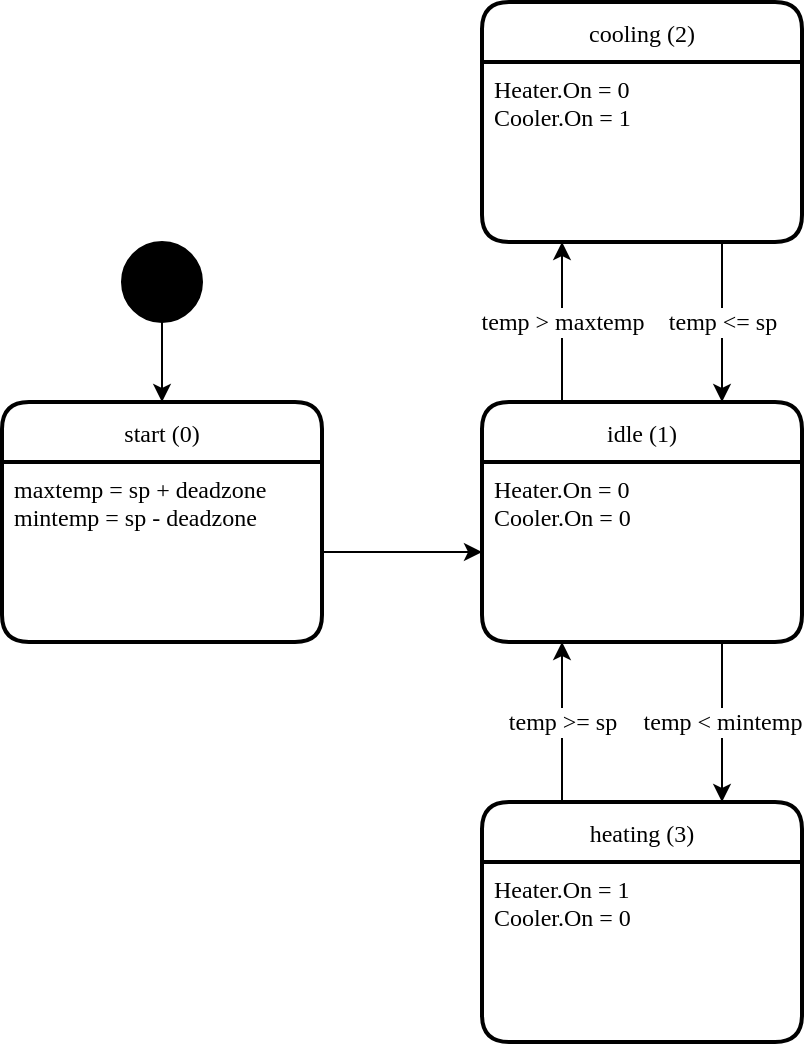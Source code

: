<mxfile version="15.8.3" type="github">
  <diagram id="WjzMCz5cW0PldS_9bLKK" name="Page-1">
    <mxGraphModel dx="1422" dy="762" grid="1" gridSize="20" guides="1" tooltips="1" connect="1" arrows="1" fold="1" page="1" pageScale="1" pageWidth="850" pageHeight="1100" math="0" shadow="0">
      <root>
        <mxCell id="0" />
        <mxCell id="1" parent="0" />
        <mxCell id="pGxV4Dc_NRkMVQoQ9aw1-7" style="edgeStyle=orthogonalEdgeStyle;rounded=0;orthogonalLoop=1;jettySize=auto;html=1;exitX=1;exitY=0.5;exitDx=0;exitDy=0;entryX=0;entryY=0.5;entryDx=0;entryDy=0;fontFamily=Atkinson Hyperlegible;fontSource=https%3A%2F%2Ffonts.googleapis.com%2Fcss%3Ffamily%3DAtkinson%2BHyperlegible;fontSize=12;" edge="1" parent="1" source="pGxV4Dc_NRkMVQoQ9aw1-31" target="pGxV4Dc_NRkMVQoQ9aw1-23">
          <mxGeometry relative="1" as="geometry">
            <mxPoint x="320" y="420" as="sourcePoint" />
            <mxPoint x="420" y="580" as="targetPoint" />
          </mxGeometry>
        </mxCell>
        <mxCell id="rk5oXhjm5HisSccfo7RU-22" style="edgeStyle=orthogonalEdgeStyle;rounded=0;orthogonalLoop=1;jettySize=auto;html=1;entryX=0.5;entryY=0;entryDx=0;entryDy=0;fontFamily=Atkinson Hyperlegible;fontSource=https%3A%2F%2Ffonts.googleapis.com%2Fcss%3Ffamily%3DAtkinson%2BHyperlegible;fontSize=12;" parent="1" source="rk5oXhjm5HisSccfo7RU-21" target="pGxV4Dc_NRkMVQoQ9aw1-30" edge="1">
          <mxGeometry relative="1" as="geometry">
            <mxPoint x="240" y="360" as="targetPoint" />
          </mxGeometry>
        </mxCell>
        <mxCell id="rk5oXhjm5HisSccfo7RU-21" value="" style="ellipse;whiteSpace=wrap;html=1;aspect=fixed;fillColor=#000000;fontFamily=Atkinson Hyperlegible;fontSource=https%3A%2F%2Ffonts.googleapis.com%2Fcss%3Ffamily%3DAtkinson%2BHyperlegible;fontSize=12;" parent="1" vertex="1">
          <mxGeometry x="300" y="400" width="40" height="40" as="geometry" />
        </mxCell>
        <mxCell id="pGxV4Dc_NRkMVQoQ9aw1-19" value="temp &amp;gt; maxtemp" style="edgeStyle=orthogonalEdgeStyle;rounded=0;orthogonalLoop=1;jettySize=auto;html=1;exitX=0.25;exitY=0;exitDx=0;exitDy=0;entryX=0.25;entryY=1;entryDx=0;entryDy=0;fontFamily=Atkinson Hyperlegible;fontSource=https%3A%2F%2Ffonts.googleapis.com%2Fcss%3Ffamily%3DAtkinson%2BHyperlegible;fontSize=12;" edge="1" parent="1" source="pGxV4Dc_NRkMVQoQ9aw1-22" target="pGxV4Dc_NRkMVQoQ9aw1-27">
          <mxGeometry relative="1" as="geometry">
            <mxPoint x="440" y="400" as="targetPoint" />
          </mxGeometry>
        </mxCell>
        <mxCell id="pGxV4Dc_NRkMVQoQ9aw1-21" value="temp &amp;lt; mintemp" style="edgeStyle=orthogonalEdgeStyle;rounded=0;orthogonalLoop=1;jettySize=auto;html=1;exitX=0.75;exitY=1;exitDx=0;exitDy=0;entryX=0.75;entryY=0;entryDx=0;entryDy=0;fontFamily=Atkinson Hyperlegible;fontSource=https%3A%2F%2Ffonts.googleapis.com%2Fcss%3Ffamily%3DAtkinson%2BHyperlegible;fontSize=12;" edge="1" parent="1" source="pGxV4Dc_NRkMVQoQ9aw1-23" target="pGxV4Dc_NRkMVQoQ9aw1-24">
          <mxGeometry relative="1" as="geometry">
            <mxPoint x="485" y="680" as="targetPoint" />
          </mxGeometry>
        </mxCell>
        <mxCell id="pGxV4Dc_NRkMVQoQ9aw1-22" value="idle (1)" style="swimlane;childLayout=stackLayout;horizontal=1;startSize=30;horizontalStack=0;rounded=1;fontSize=12;fontStyle=0;strokeWidth=2;resizeParent=0;resizeLast=1;shadow=0;dashed=0;align=center;fontFamily=Atkinson Hyperlegible;fontSource=https%3A%2F%2Ffonts.googleapis.com%2Fcss%3Ffamily%3DAtkinson%2BHyperlegible;" vertex="1" parent="1">
          <mxGeometry x="480" y="480" width="160" height="120" as="geometry" />
        </mxCell>
        <mxCell id="pGxV4Dc_NRkMVQoQ9aw1-23" value="Heater.On = 0&#xa;Cooler.On = 0" style="align=left;strokeColor=none;fillColor=none;spacingLeft=4;fontSize=12;verticalAlign=top;resizable=0;rotatable=0;part=1;fontFamily=Atkinson Hyperlegible;fontSource=https%3A%2F%2Ffonts.googleapis.com%2Fcss%3Ffamily%3DAtkinson%2BHyperlegible;" vertex="1" parent="pGxV4Dc_NRkMVQoQ9aw1-22">
          <mxGeometry y="30" width="160" height="90" as="geometry" />
        </mxCell>
        <mxCell id="pGxV4Dc_NRkMVQoQ9aw1-28" value="temp &amp;gt;= sp" style="edgeStyle=orthogonalEdgeStyle;rounded=0;orthogonalLoop=1;jettySize=auto;html=1;exitX=0.25;exitY=0;exitDx=0;exitDy=0;entryX=0.25;entryY=1;entryDx=0;entryDy=0;fontFamily=Atkinson Hyperlegible;fontSource=https%3A%2F%2Ffonts.googleapis.com%2Fcss%3Ffamily%3DAtkinson%2BHyperlegible;fontSize=12;" edge="1" parent="1" source="pGxV4Dc_NRkMVQoQ9aw1-24" target="pGxV4Dc_NRkMVQoQ9aw1-23">
          <mxGeometry relative="1" as="geometry" />
        </mxCell>
        <mxCell id="pGxV4Dc_NRkMVQoQ9aw1-24" value="heating (3)" style="swimlane;childLayout=stackLayout;horizontal=1;startSize=30;horizontalStack=0;rounded=1;fontSize=12;fontStyle=0;strokeWidth=2;resizeParent=0;resizeLast=1;shadow=0;dashed=0;align=center;fontFamily=Atkinson Hyperlegible;fontSource=https%3A%2F%2Ffonts.googleapis.com%2Fcss%3Ffamily%3DAtkinson%2BHyperlegible;" vertex="1" parent="1">
          <mxGeometry x="480" y="680" width="160" height="120" as="geometry" />
        </mxCell>
        <mxCell id="pGxV4Dc_NRkMVQoQ9aw1-25" value="Heater.On = 1&#xa;Cooler.On = 0" style="align=left;strokeColor=none;fillColor=none;spacingLeft=4;fontSize=12;verticalAlign=top;resizable=0;rotatable=0;part=1;fontFamily=Atkinson Hyperlegible;fontSource=https%3A%2F%2Ffonts.googleapis.com%2Fcss%3Ffamily%3DAtkinson%2BHyperlegible;" vertex="1" parent="pGxV4Dc_NRkMVQoQ9aw1-24">
          <mxGeometry y="30" width="160" height="90" as="geometry" />
        </mxCell>
        <mxCell id="pGxV4Dc_NRkMVQoQ9aw1-26" value="cooling (2)" style="swimlane;childLayout=stackLayout;horizontal=1;startSize=30;horizontalStack=0;rounded=1;fontSize=12;fontStyle=0;strokeWidth=2;resizeParent=0;resizeLast=1;shadow=0;dashed=0;align=center;fontFamily=Atkinson Hyperlegible;fontSource=https%3A%2F%2Ffonts.googleapis.com%2Fcss%3Ffamily%3DAtkinson%2BHyperlegible;" vertex="1" parent="1">
          <mxGeometry x="480" y="280" width="160" height="120" as="geometry" />
        </mxCell>
        <mxCell id="pGxV4Dc_NRkMVQoQ9aw1-27" value="Heater.On = 0&#xa;Cooler.On = 1" style="align=left;strokeColor=none;fillColor=none;spacingLeft=4;fontSize=12;verticalAlign=top;resizable=0;rotatable=0;part=1;fontFamily=Atkinson Hyperlegible;fontSource=https%3A%2F%2Ffonts.googleapis.com%2Fcss%3Ffamily%3DAtkinson%2BHyperlegible;" vertex="1" parent="pGxV4Dc_NRkMVQoQ9aw1-26">
          <mxGeometry y="30" width="160" height="90" as="geometry" />
        </mxCell>
        <mxCell id="pGxV4Dc_NRkMVQoQ9aw1-29" value="temp &amp;lt;= sp" style="edgeStyle=orthogonalEdgeStyle;rounded=0;orthogonalLoop=1;jettySize=auto;html=1;exitX=0.75;exitY=1;exitDx=0;exitDy=0;entryX=0.75;entryY=0;entryDx=0;entryDy=0;fontFamily=Atkinson Hyperlegible;fontSource=https%3A%2F%2Ffonts.googleapis.com%2Fcss%3Ffamily%3DAtkinson%2BHyperlegible;fontSize=12;" edge="1" parent="1" source="pGxV4Dc_NRkMVQoQ9aw1-27" target="pGxV4Dc_NRkMVQoQ9aw1-22">
          <mxGeometry relative="1" as="geometry" />
        </mxCell>
        <mxCell id="pGxV4Dc_NRkMVQoQ9aw1-30" value="start (0)" style="swimlane;childLayout=stackLayout;horizontal=1;startSize=30;horizontalStack=0;rounded=1;fontSize=12;fontStyle=0;strokeWidth=2;resizeParent=0;resizeLast=1;shadow=0;dashed=0;align=center;fontFamily=Atkinson Hyperlegible;fontSource=https%3A%2F%2Ffonts.googleapis.com%2Fcss%3Ffamily%3DAtkinson%2BHyperlegible;" vertex="1" parent="1">
          <mxGeometry x="240" y="480" width="160" height="120" as="geometry" />
        </mxCell>
        <mxCell id="pGxV4Dc_NRkMVQoQ9aw1-31" value="maxtemp = sp + deadzone&#xa;mintemp = sp - deadzone" style="align=left;strokeColor=none;fillColor=none;spacingLeft=4;fontSize=12;verticalAlign=top;resizable=0;rotatable=0;part=1;fontFamily=Atkinson Hyperlegible;fontSource=https%3A%2F%2Ffonts.googleapis.com%2Fcss%3Ffamily%3DAtkinson%2BHyperlegible;" vertex="1" parent="pGxV4Dc_NRkMVQoQ9aw1-30">
          <mxGeometry y="30" width="160" height="90" as="geometry" />
        </mxCell>
      </root>
    </mxGraphModel>
  </diagram>
</mxfile>
